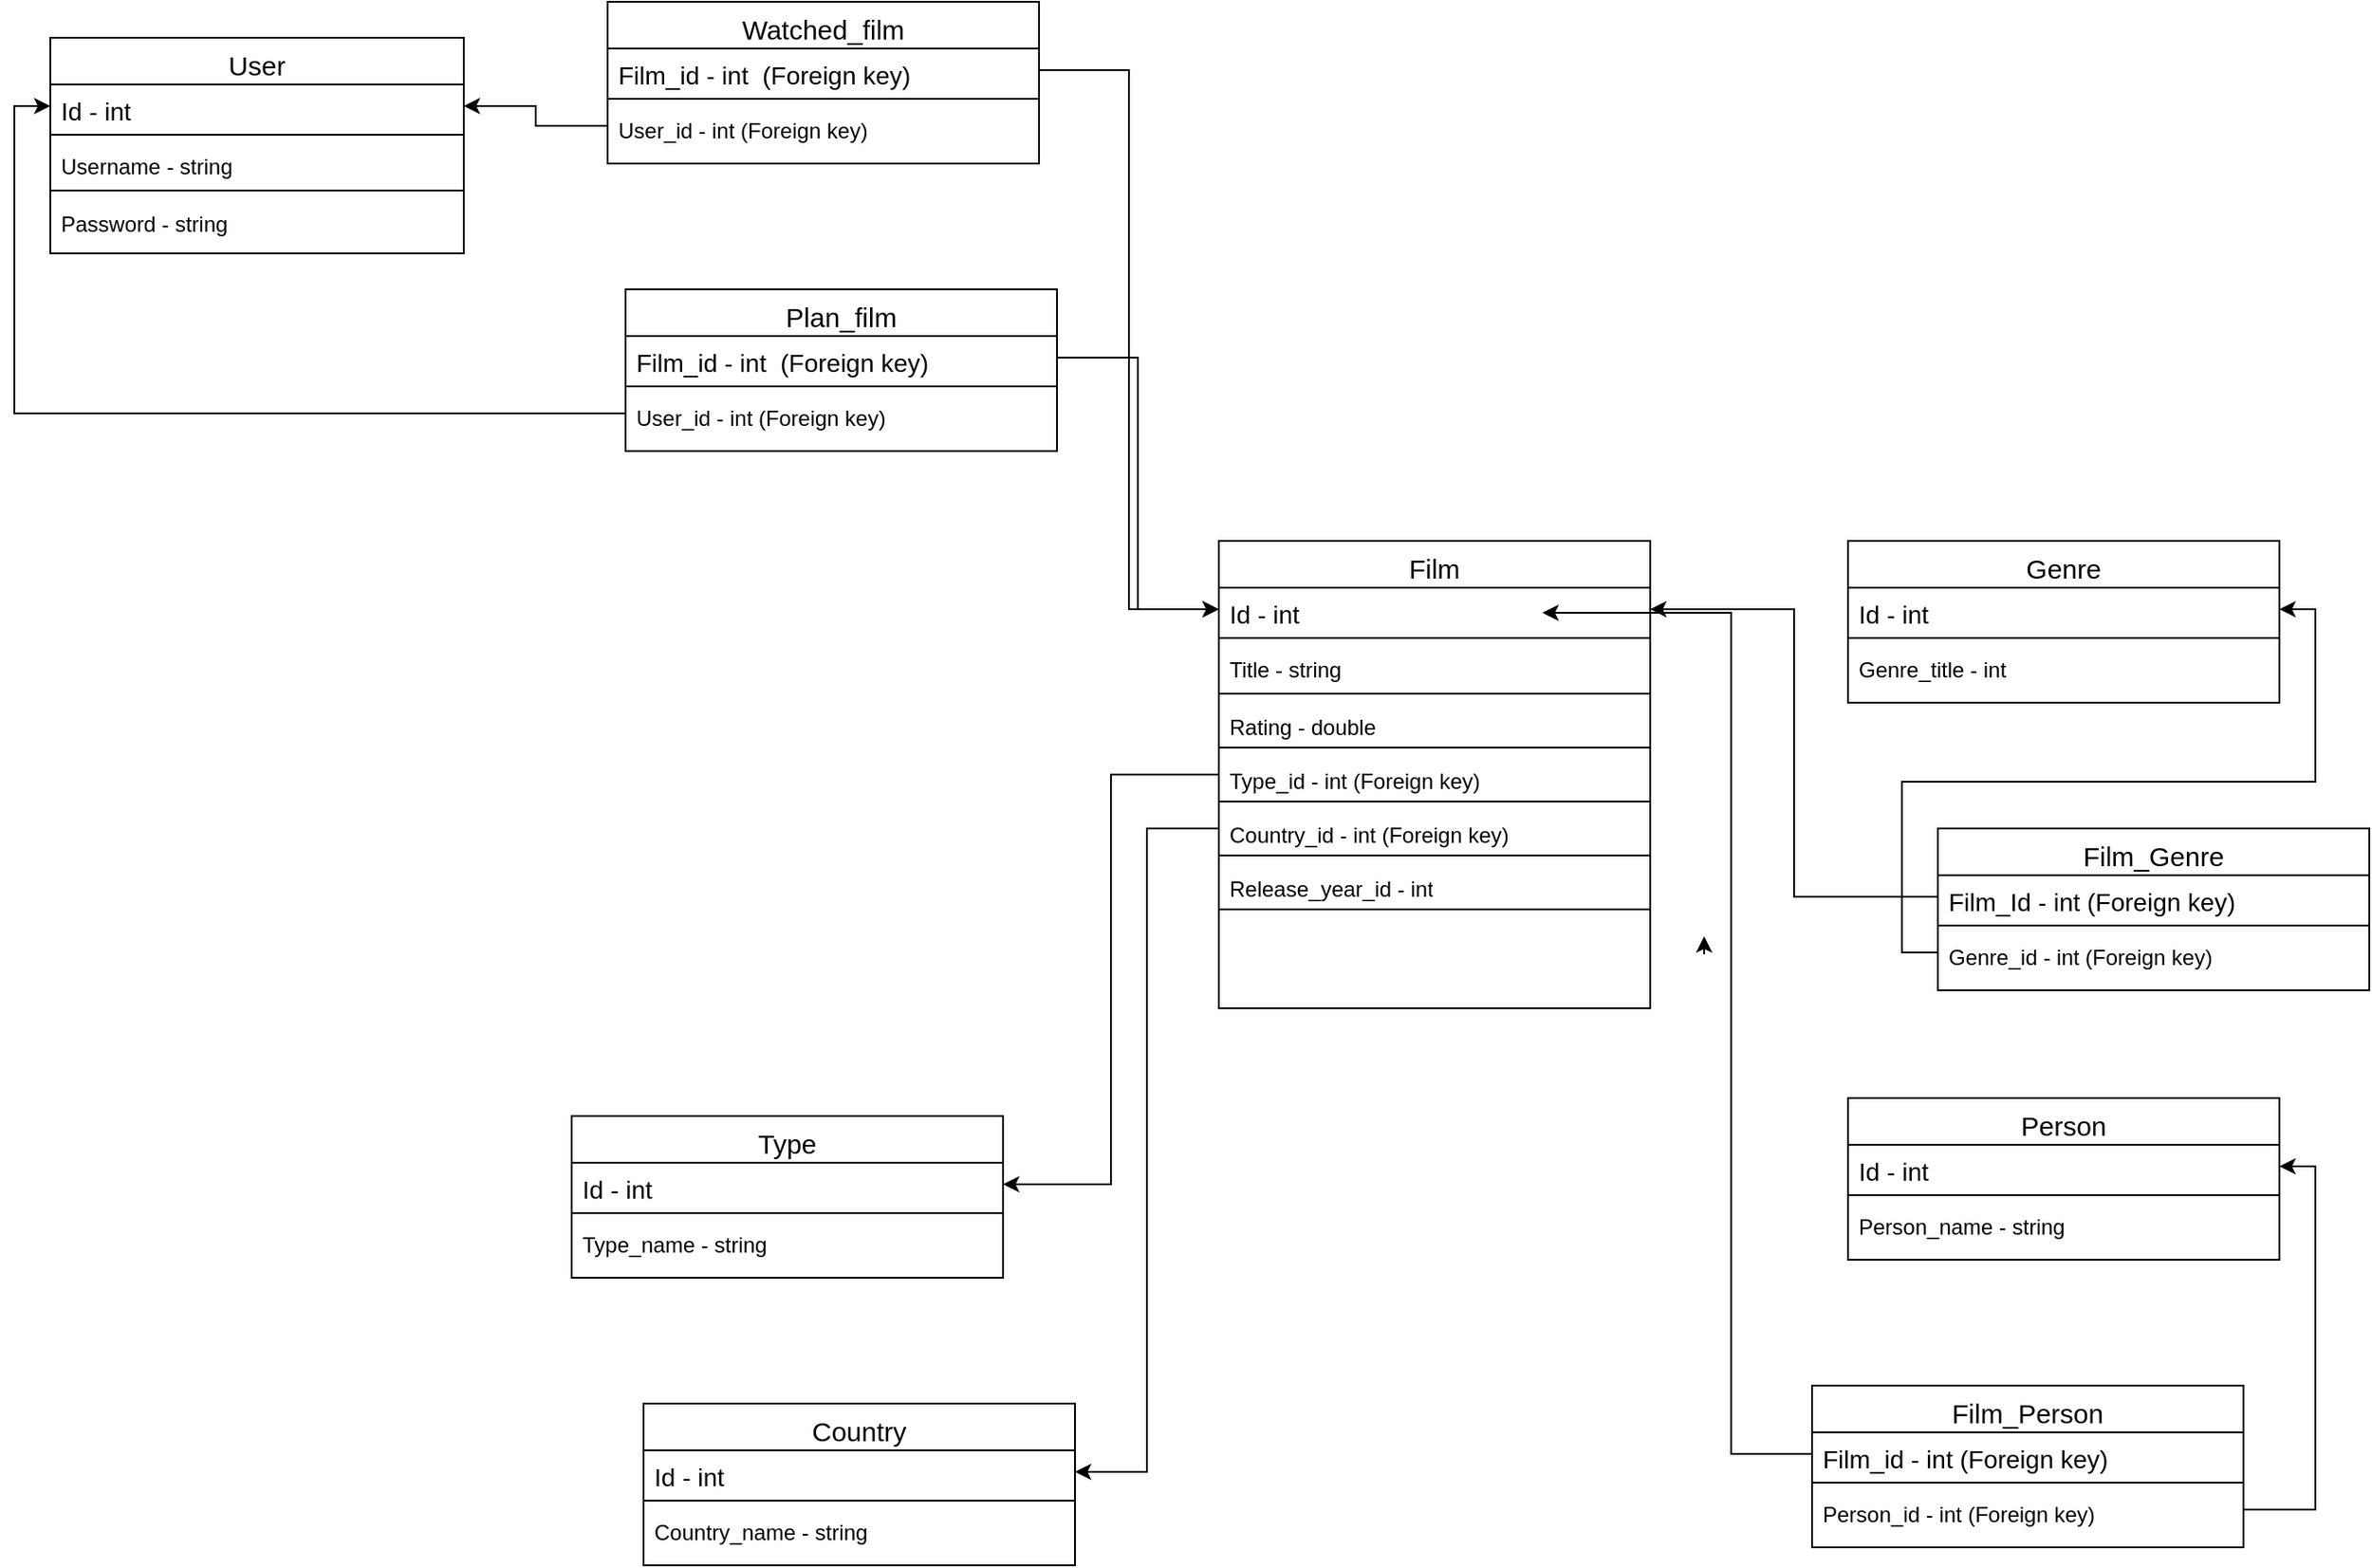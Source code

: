 <mxfile version="23.1.1" type="device">
  <diagram id="C5RBs43oDa-KdzZeNtuy" name="Page-1">
    <mxGraphModel dx="2213" dy="1960" grid="1" gridSize="10" guides="1" tooltips="1" connect="1" arrows="1" fold="1" page="1" pageScale="1" pageWidth="827" pageHeight="1169" math="0" shadow="0">
      <root>
        <mxCell id="WIyWlLk6GJQsqaUBKTNV-0" />
        <mxCell id="WIyWlLk6GJQsqaUBKTNV-1" parent="WIyWlLk6GJQsqaUBKTNV-0" />
        <mxCell id="03zo-ocTMiIhfhIkoa9k-21" style="edgeStyle=orthogonalEdgeStyle;rounded=0;orthogonalLoop=1;jettySize=auto;html=1;" edge="1" parent="WIyWlLk6GJQsqaUBKTNV-1">
          <mxGeometry relative="1" as="geometry">
            <mxPoint x="240" y="300" as="targetPoint" />
            <mxPoint x="240" y="310" as="sourcePoint" />
          </mxGeometry>
        </mxCell>
        <mxCell id="zkfFHV4jXpPFQw0GAbJ--6" value="Film" style="swimlane;fontStyle=0;align=center;verticalAlign=top;childLayout=stackLayout;horizontal=1;startSize=26;horizontalStack=0;resizeParent=1;resizeLast=0;collapsible=1;marginBottom=0;rounded=0;shadow=0;strokeWidth=1;fontSize=15;" parent="WIyWlLk6GJQsqaUBKTNV-1" vertex="1">
          <mxGeometry x="-30" y="80" width="240" height="260" as="geometry">
            <mxRectangle x="120" y="360" width="160" height="26" as="alternateBounds" />
          </mxGeometry>
        </mxCell>
        <mxCell id="zkfFHV4jXpPFQw0GAbJ--7" value="Id - int" style="text;align=left;verticalAlign=top;spacingLeft=4;spacingRight=4;overflow=hidden;rotatable=0;points=[[0,0.5],[1,0.5]];portConstraint=eastwest;fontSize=14;" parent="zkfFHV4jXpPFQw0GAbJ--6" vertex="1">
          <mxGeometry y="26" width="240" height="24" as="geometry" />
        </mxCell>
        <mxCell id="zkfFHV4jXpPFQw0GAbJ--9" value="" style="line;html=1;strokeWidth=1;align=left;verticalAlign=middle;spacingTop=-1;spacingLeft=3;spacingRight=3;rotatable=0;labelPosition=right;points=[];portConstraint=eastwest;" parent="zkfFHV4jXpPFQw0GAbJ--6" vertex="1">
          <mxGeometry y="50" width="240" height="8" as="geometry" />
        </mxCell>
        <mxCell id="03zo-ocTMiIhfhIkoa9k-12" value="Title - string" style="text;strokeColor=none;fillColor=none;spacingLeft=4;spacingRight=4;overflow=hidden;rotatable=0;points=[[0,0.5],[1,0.5]];portConstraint=eastwest;fontSize=12;whiteSpace=wrap;html=1;" vertex="1" parent="zkfFHV4jXpPFQw0GAbJ--6">
          <mxGeometry y="58" width="240" height="22" as="geometry" />
        </mxCell>
        <mxCell id="03zo-ocTMiIhfhIkoa9k-13" value="" style="line;strokeWidth=1;rotatable=0;dashed=0;labelPosition=right;align=left;verticalAlign=middle;spacingTop=0;spacingLeft=6;points=[];portConstraint=eastwest;" vertex="1" parent="zkfFHV4jXpPFQw0GAbJ--6">
          <mxGeometry y="80" width="240" height="10" as="geometry" />
        </mxCell>
        <mxCell id="03zo-ocTMiIhfhIkoa9k-16" value="Rating - double" style="text;strokeColor=none;fillColor=none;spacingLeft=4;spacingRight=4;overflow=hidden;rotatable=0;points=[[0,0.5],[1,0.5]];portConstraint=eastwest;fontSize=12;whiteSpace=wrap;html=1;" vertex="1" parent="zkfFHV4jXpPFQw0GAbJ--6">
          <mxGeometry y="90" width="240" height="20" as="geometry" />
        </mxCell>
        <mxCell id="03zo-ocTMiIhfhIkoa9k-17" value="" style="line;strokeWidth=1;rotatable=0;dashed=0;labelPosition=right;align=left;verticalAlign=middle;spacingTop=0;spacingLeft=6;points=[];portConstraint=eastwest;" vertex="1" parent="zkfFHV4jXpPFQw0GAbJ--6">
          <mxGeometry y="110" width="240" height="10" as="geometry" />
        </mxCell>
        <mxCell id="03zo-ocTMiIhfhIkoa9k-18" value="Type_id - int (Foreign key)" style="text;strokeColor=none;fillColor=none;spacingLeft=4;spacingRight=4;overflow=hidden;rotatable=0;points=[[0,0.5],[1,0.5]];portConstraint=eastwest;fontSize=12;whiteSpace=wrap;html=1;" vertex="1" parent="zkfFHV4jXpPFQw0GAbJ--6">
          <mxGeometry y="120" width="240" height="20" as="geometry" />
        </mxCell>
        <mxCell id="03zo-ocTMiIhfhIkoa9k-19" value="" style="line;strokeWidth=1;rotatable=0;dashed=0;labelPosition=right;align=left;verticalAlign=middle;spacingTop=0;spacingLeft=6;points=[];portConstraint=eastwest;" vertex="1" parent="zkfFHV4jXpPFQw0GAbJ--6">
          <mxGeometry y="140" width="240" height="10" as="geometry" />
        </mxCell>
        <mxCell id="03zo-ocTMiIhfhIkoa9k-20" value="Country_id - int (Foreign key)" style="text;strokeColor=none;fillColor=none;spacingLeft=4;spacingRight=4;overflow=hidden;rotatable=0;points=[[0,0.5],[1,0.5]];portConstraint=eastwest;fontSize=12;whiteSpace=wrap;html=1;" vertex="1" parent="zkfFHV4jXpPFQw0GAbJ--6">
          <mxGeometry y="150" width="240" height="20" as="geometry" />
        </mxCell>
        <mxCell id="03zo-ocTMiIhfhIkoa9k-22" value="" style="line;strokeWidth=1;rotatable=0;dashed=0;labelPosition=right;align=left;verticalAlign=middle;spacingTop=0;spacingLeft=6;points=[];portConstraint=eastwest;" vertex="1" parent="zkfFHV4jXpPFQw0GAbJ--6">
          <mxGeometry y="170" width="240" height="10" as="geometry" />
        </mxCell>
        <mxCell id="03zo-ocTMiIhfhIkoa9k-23" value="Release_year_id - int" style="text;strokeColor=none;fillColor=none;spacingLeft=4;spacingRight=4;overflow=hidden;rotatable=0;points=[[0,0.5],[1,0.5]];portConstraint=eastwest;fontSize=12;whiteSpace=wrap;html=1;" vertex="1" parent="zkfFHV4jXpPFQw0GAbJ--6">
          <mxGeometry y="180" width="240" height="20" as="geometry" />
        </mxCell>
        <mxCell id="03zo-ocTMiIhfhIkoa9k-24" value="" style="line;strokeWidth=1;rotatable=0;dashed=0;labelPosition=right;align=left;verticalAlign=middle;spacingTop=0;spacingLeft=6;points=[];portConstraint=eastwest;" vertex="1" parent="zkfFHV4jXpPFQw0GAbJ--6">
          <mxGeometry y="200" width="240" height="10" as="geometry" />
        </mxCell>
        <mxCell id="03zo-ocTMiIhfhIkoa9k-26" value="Film_Genre" style="swimlane;fontStyle=0;align=center;verticalAlign=top;childLayout=stackLayout;horizontal=1;startSize=26;horizontalStack=0;resizeParent=1;resizeLast=0;collapsible=1;marginBottom=0;rounded=0;shadow=0;strokeWidth=1;fontSize=15;" vertex="1" parent="WIyWlLk6GJQsqaUBKTNV-1">
          <mxGeometry x="370" y="240" width="240" height="90" as="geometry">
            <mxRectangle x="120" y="360" width="160" height="26" as="alternateBounds" />
          </mxGeometry>
        </mxCell>
        <mxCell id="03zo-ocTMiIhfhIkoa9k-27" value="Film_Id - int (Foreign key)" style="text;align=left;verticalAlign=top;spacingLeft=4;spacingRight=4;overflow=hidden;rotatable=0;points=[[0,0.5],[1,0.5]];portConstraint=eastwest;fontSize=14;" vertex="1" parent="03zo-ocTMiIhfhIkoa9k-26">
          <mxGeometry y="26" width="240" height="24" as="geometry" />
        </mxCell>
        <mxCell id="03zo-ocTMiIhfhIkoa9k-28" value="" style="line;html=1;strokeWidth=1;align=left;verticalAlign=middle;spacingTop=-1;spacingLeft=3;spacingRight=3;rotatable=0;labelPosition=right;points=[];portConstraint=eastwest;" vertex="1" parent="03zo-ocTMiIhfhIkoa9k-26">
          <mxGeometry y="50" width="240" height="8" as="geometry" />
        </mxCell>
        <mxCell id="03zo-ocTMiIhfhIkoa9k-29" value="Genre_id - int (Foreign key)" style="text;strokeColor=none;fillColor=none;spacingLeft=4;spacingRight=4;overflow=hidden;rotatable=0;points=[[0,0.5],[1,0.5]];portConstraint=eastwest;fontSize=12;whiteSpace=wrap;html=1;" vertex="1" parent="03zo-ocTMiIhfhIkoa9k-26">
          <mxGeometry y="58" width="240" height="22" as="geometry" />
        </mxCell>
        <mxCell id="03zo-ocTMiIhfhIkoa9k-40" value="Genre" style="swimlane;fontStyle=0;align=center;verticalAlign=top;childLayout=stackLayout;horizontal=1;startSize=26;horizontalStack=0;resizeParent=1;resizeLast=0;collapsible=1;marginBottom=0;rounded=0;shadow=0;strokeWidth=1;fontSize=15;" vertex="1" parent="WIyWlLk6GJQsqaUBKTNV-1">
          <mxGeometry x="320" y="80" width="240" height="90" as="geometry">
            <mxRectangle x="120" y="360" width="160" height="26" as="alternateBounds" />
          </mxGeometry>
        </mxCell>
        <mxCell id="03zo-ocTMiIhfhIkoa9k-41" value="Id - int" style="text;align=left;verticalAlign=top;spacingLeft=4;spacingRight=4;overflow=hidden;rotatable=0;points=[[0,0.5],[1,0.5]];portConstraint=eastwest;fontSize=14;" vertex="1" parent="03zo-ocTMiIhfhIkoa9k-40">
          <mxGeometry y="26" width="240" height="24" as="geometry" />
        </mxCell>
        <mxCell id="03zo-ocTMiIhfhIkoa9k-42" value="" style="line;html=1;strokeWidth=1;align=left;verticalAlign=middle;spacingTop=-1;spacingLeft=3;spacingRight=3;rotatable=0;labelPosition=right;points=[];portConstraint=eastwest;" vertex="1" parent="03zo-ocTMiIhfhIkoa9k-40">
          <mxGeometry y="50" width="240" height="8" as="geometry" />
        </mxCell>
        <mxCell id="03zo-ocTMiIhfhIkoa9k-43" value="Genre_title - int" style="text;strokeColor=none;fillColor=none;spacingLeft=4;spacingRight=4;overflow=hidden;rotatable=0;points=[[0,0.5],[1,0.5]];portConstraint=eastwest;fontSize=12;whiteSpace=wrap;html=1;" vertex="1" parent="03zo-ocTMiIhfhIkoa9k-40">
          <mxGeometry y="58" width="240" height="22" as="geometry" />
        </mxCell>
        <mxCell id="03zo-ocTMiIhfhIkoa9k-46" value="Person" style="swimlane;fontStyle=0;align=center;verticalAlign=top;childLayout=stackLayout;horizontal=1;startSize=26;horizontalStack=0;resizeParent=1;resizeLast=0;collapsible=1;marginBottom=0;rounded=0;shadow=0;strokeWidth=1;fontSize=15;" vertex="1" parent="WIyWlLk6GJQsqaUBKTNV-1">
          <mxGeometry x="320" y="390" width="240" height="90" as="geometry">
            <mxRectangle x="120" y="360" width="160" height="26" as="alternateBounds" />
          </mxGeometry>
        </mxCell>
        <mxCell id="03zo-ocTMiIhfhIkoa9k-47" value="Id - int" style="text;align=left;verticalAlign=top;spacingLeft=4;spacingRight=4;overflow=hidden;rotatable=0;points=[[0,0.5],[1,0.5]];portConstraint=eastwest;fontSize=14;" vertex="1" parent="03zo-ocTMiIhfhIkoa9k-46">
          <mxGeometry y="26" width="240" height="24" as="geometry" />
        </mxCell>
        <mxCell id="03zo-ocTMiIhfhIkoa9k-48" value="" style="line;html=1;strokeWidth=1;align=left;verticalAlign=middle;spacingTop=-1;spacingLeft=3;spacingRight=3;rotatable=0;labelPosition=right;points=[];portConstraint=eastwest;" vertex="1" parent="03zo-ocTMiIhfhIkoa9k-46">
          <mxGeometry y="50" width="240" height="8" as="geometry" />
        </mxCell>
        <mxCell id="03zo-ocTMiIhfhIkoa9k-49" value="Person_name - string" style="text;strokeColor=none;fillColor=none;spacingLeft=4;spacingRight=4;overflow=hidden;rotatable=0;points=[[0,0.5],[1,0.5]];portConstraint=eastwest;fontSize=12;whiteSpace=wrap;html=1;" vertex="1" parent="03zo-ocTMiIhfhIkoa9k-46">
          <mxGeometry y="58" width="240" height="22" as="geometry" />
        </mxCell>
        <mxCell id="03zo-ocTMiIhfhIkoa9k-50" value="Film_Person" style="swimlane;fontStyle=0;align=center;verticalAlign=top;childLayout=stackLayout;horizontal=1;startSize=26;horizontalStack=0;resizeParent=1;resizeLast=0;collapsible=1;marginBottom=0;rounded=0;shadow=0;strokeWidth=1;fontSize=15;" vertex="1" parent="WIyWlLk6GJQsqaUBKTNV-1">
          <mxGeometry x="300" y="550" width="240" height="90" as="geometry">
            <mxRectangle x="120" y="360" width="160" height="26" as="alternateBounds" />
          </mxGeometry>
        </mxCell>
        <mxCell id="03zo-ocTMiIhfhIkoa9k-51" value="Film_id - int (Foreign key)" style="text;align=left;verticalAlign=top;spacingLeft=4;spacingRight=4;overflow=hidden;rotatable=0;points=[[0,0.5],[1,0.5]];portConstraint=eastwest;fontSize=14;" vertex="1" parent="03zo-ocTMiIhfhIkoa9k-50">
          <mxGeometry y="26" width="240" height="24" as="geometry" />
        </mxCell>
        <mxCell id="03zo-ocTMiIhfhIkoa9k-52" value="" style="line;html=1;strokeWidth=1;align=left;verticalAlign=middle;spacingTop=-1;spacingLeft=3;spacingRight=3;rotatable=0;labelPosition=right;points=[];portConstraint=eastwest;" vertex="1" parent="03zo-ocTMiIhfhIkoa9k-50">
          <mxGeometry y="50" width="240" height="8" as="geometry" />
        </mxCell>
        <mxCell id="03zo-ocTMiIhfhIkoa9k-53" value="Person_id - int (Foreign key)" style="text;strokeColor=none;fillColor=none;spacingLeft=4;spacingRight=4;overflow=hidden;rotatable=0;points=[[0,0.5],[1,0.5]];portConstraint=eastwest;fontSize=12;whiteSpace=wrap;html=1;" vertex="1" parent="03zo-ocTMiIhfhIkoa9k-50">
          <mxGeometry y="58" width="240" height="22" as="geometry" />
        </mxCell>
        <mxCell id="03zo-ocTMiIhfhIkoa9k-56" value="Type" style="swimlane;fontStyle=0;align=center;verticalAlign=top;childLayout=stackLayout;horizontal=1;startSize=26;horizontalStack=0;resizeParent=1;resizeLast=0;collapsible=1;marginBottom=0;rounded=0;shadow=0;strokeWidth=1;fontSize=15;" vertex="1" parent="WIyWlLk6GJQsqaUBKTNV-1">
          <mxGeometry x="-390" y="400" width="240" height="90" as="geometry">
            <mxRectangle x="120" y="360" width="160" height="26" as="alternateBounds" />
          </mxGeometry>
        </mxCell>
        <mxCell id="03zo-ocTMiIhfhIkoa9k-57" value="Id - int" style="text;align=left;verticalAlign=top;spacingLeft=4;spacingRight=4;overflow=hidden;rotatable=0;points=[[0,0.5],[1,0.5]];portConstraint=eastwest;fontSize=14;" vertex="1" parent="03zo-ocTMiIhfhIkoa9k-56">
          <mxGeometry y="26" width="240" height="24" as="geometry" />
        </mxCell>
        <mxCell id="03zo-ocTMiIhfhIkoa9k-58" value="" style="line;html=1;strokeWidth=1;align=left;verticalAlign=middle;spacingTop=-1;spacingLeft=3;spacingRight=3;rotatable=0;labelPosition=right;points=[];portConstraint=eastwest;" vertex="1" parent="03zo-ocTMiIhfhIkoa9k-56">
          <mxGeometry y="50" width="240" height="8" as="geometry" />
        </mxCell>
        <mxCell id="03zo-ocTMiIhfhIkoa9k-59" value="Type_name - string" style="text;strokeColor=none;fillColor=none;spacingLeft=4;spacingRight=4;overflow=hidden;rotatable=0;points=[[0,0.5],[1,0.5]];portConstraint=eastwest;fontSize=12;whiteSpace=wrap;html=1;" vertex="1" parent="03zo-ocTMiIhfhIkoa9k-56">
          <mxGeometry y="58" width="240" height="22" as="geometry" />
        </mxCell>
        <mxCell id="03zo-ocTMiIhfhIkoa9k-62" value="Country" style="swimlane;fontStyle=0;align=center;verticalAlign=top;childLayout=stackLayout;horizontal=1;startSize=26;horizontalStack=0;resizeParent=1;resizeLast=0;collapsible=1;marginBottom=0;rounded=0;shadow=0;strokeWidth=1;fontSize=15;" vertex="1" parent="WIyWlLk6GJQsqaUBKTNV-1">
          <mxGeometry x="-350" y="560" width="240" height="90" as="geometry">
            <mxRectangle x="120" y="360" width="160" height="26" as="alternateBounds" />
          </mxGeometry>
        </mxCell>
        <mxCell id="03zo-ocTMiIhfhIkoa9k-63" value="Id - int" style="text;align=left;verticalAlign=top;spacingLeft=4;spacingRight=4;overflow=hidden;rotatable=0;points=[[0,0.5],[1,0.5]];portConstraint=eastwest;fontSize=14;" vertex="1" parent="03zo-ocTMiIhfhIkoa9k-62">
          <mxGeometry y="26" width="240" height="24" as="geometry" />
        </mxCell>
        <mxCell id="03zo-ocTMiIhfhIkoa9k-64" value="" style="line;html=1;strokeWidth=1;align=left;verticalAlign=middle;spacingTop=-1;spacingLeft=3;spacingRight=3;rotatable=0;labelPosition=right;points=[];portConstraint=eastwest;" vertex="1" parent="03zo-ocTMiIhfhIkoa9k-62">
          <mxGeometry y="50" width="240" height="8" as="geometry" />
        </mxCell>
        <mxCell id="03zo-ocTMiIhfhIkoa9k-65" value="Country_name - string" style="text;strokeColor=none;fillColor=none;spacingLeft=4;spacingRight=4;overflow=hidden;rotatable=0;points=[[0,0.5],[1,0.5]];portConstraint=eastwest;fontSize=12;whiteSpace=wrap;html=1;" vertex="1" parent="03zo-ocTMiIhfhIkoa9k-62">
          <mxGeometry y="58" width="240" height="22" as="geometry" />
        </mxCell>
        <mxCell id="03zo-ocTMiIhfhIkoa9k-67" value="User" style="swimlane;fontStyle=0;align=center;verticalAlign=top;childLayout=stackLayout;horizontal=1;startSize=26;horizontalStack=0;resizeParent=1;resizeLast=0;collapsible=1;marginBottom=0;rounded=0;shadow=0;strokeWidth=1;fontSize=15;" vertex="1" parent="WIyWlLk6GJQsqaUBKTNV-1">
          <mxGeometry x="-680" y="-200" width="230" height="120" as="geometry">
            <mxRectangle x="120" y="360" width="160" height="26" as="alternateBounds" />
          </mxGeometry>
        </mxCell>
        <mxCell id="03zo-ocTMiIhfhIkoa9k-68" value="Id - int" style="text;align=left;verticalAlign=top;spacingLeft=4;spacingRight=4;overflow=hidden;rotatable=0;points=[[0,0.5],[1,0.5]];portConstraint=eastwest;fontSize=14;" vertex="1" parent="03zo-ocTMiIhfhIkoa9k-67">
          <mxGeometry y="26" width="230" height="24" as="geometry" />
        </mxCell>
        <mxCell id="03zo-ocTMiIhfhIkoa9k-69" value="" style="line;html=1;strokeWidth=1;align=left;verticalAlign=middle;spacingTop=-1;spacingLeft=3;spacingRight=3;rotatable=0;labelPosition=right;points=[];portConstraint=eastwest;" vertex="1" parent="03zo-ocTMiIhfhIkoa9k-67">
          <mxGeometry y="50" width="230" height="8" as="geometry" />
        </mxCell>
        <mxCell id="03zo-ocTMiIhfhIkoa9k-70" value="Username - string" style="text;strokeColor=none;fillColor=none;spacingLeft=4;spacingRight=4;overflow=hidden;rotatable=0;points=[[0,0.5],[1,0.5]];portConstraint=eastwest;fontSize=12;whiteSpace=wrap;html=1;" vertex="1" parent="03zo-ocTMiIhfhIkoa9k-67">
          <mxGeometry y="58" width="230" height="22" as="geometry" />
        </mxCell>
        <mxCell id="03zo-ocTMiIhfhIkoa9k-72" value="" style="line;strokeWidth=1;rotatable=0;dashed=0;labelPosition=right;align=left;verticalAlign=middle;spacingTop=0;spacingLeft=6;points=[];portConstraint=eastwest;" vertex="1" parent="03zo-ocTMiIhfhIkoa9k-67">
          <mxGeometry y="80" width="230" height="10" as="geometry" />
        </mxCell>
        <mxCell id="03zo-ocTMiIhfhIkoa9k-71" value="Password - string" style="text;strokeColor=none;fillColor=none;spacingLeft=4;spacingRight=4;overflow=hidden;rotatable=0;points=[[0,0.5],[1,0.5]];portConstraint=eastwest;fontSize=12;whiteSpace=wrap;html=1;" vertex="1" parent="03zo-ocTMiIhfhIkoa9k-67">
          <mxGeometry y="90" width="230" height="30" as="geometry" />
        </mxCell>
        <mxCell id="03zo-ocTMiIhfhIkoa9k-73" value="" style="line;strokeWidth=1;rotatable=0;dashed=0;labelPosition=right;align=left;verticalAlign=middle;spacingTop=0;spacingLeft=6;points=[];portConstraint=eastwest;" vertex="1" parent="03zo-ocTMiIhfhIkoa9k-67">
          <mxGeometry y="120" width="230" as="geometry" />
        </mxCell>
        <mxCell id="03zo-ocTMiIhfhIkoa9k-74" value="Watched_film" style="swimlane;fontStyle=0;align=center;verticalAlign=top;childLayout=stackLayout;horizontal=1;startSize=26;horizontalStack=0;resizeParent=1;resizeLast=0;collapsible=1;marginBottom=0;rounded=0;shadow=0;strokeWidth=1;fontSize=15;" vertex="1" parent="WIyWlLk6GJQsqaUBKTNV-1">
          <mxGeometry x="-370" y="-220" width="240" height="90" as="geometry">
            <mxRectangle x="120" y="360" width="160" height="26" as="alternateBounds" />
          </mxGeometry>
        </mxCell>
        <mxCell id="03zo-ocTMiIhfhIkoa9k-75" value="Film_id - int  (Foreign key)" style="text;align=left;verticalAlign=top;spacingLeft=4;spacingRight=4;overflow=hidden;rotatable=0;points=[[0,0.5],[1,0.5]];portConstraint=eastwest;fontSize=14;" vertex="1" parent="03zo-ocTMiIhfhIkoa9k-74">
          <mxGeometry y="26" width="240" height="24" as="geometry" />
        </mxCell>
        <mxCell id="03zo-ocTMiIhfhIkoa9k-76" value="" style="line;html=1;strokeWidth=1;align=left;verticalAlign=middle;spacingTop=-1;spacingLeft=3;spacingRight=3;rotatable=0;labelPosition=right;points=[];portConstraint=eastwest;" vertex="1" parent="03zo-ocTMiIhfhIkoa9k-74">
          <mxGeometry y="50" width="240" height="8" as="geometry" />
        </mxCell>
        <mxCell id="03zo-ocTMiIhfhIkoa9k-77" value="User_id - int (Foreign key)" style="text;strokeColor=none;fillColor=none;spacingLeft=4;spacingRight=4;overflow=hidden;rotatable=0;points=[[0,0.5],[1,0.5]];portConstraint=eastwest;fontSize=12;whiteSpace=wrap;html=1;" vertex="1" parent="03zo-ocTMiIhfhIkoa9k-74">
          <mxGeometry y="58" width="240" height="22" as="geometry" />
        </mxCell>
        <mxCell id="03zo-ocTMiIhfhIkoa9k-78" value="Plan_film" style="swimlane;fontStyle=0;align=center;verticalAlign=top;childLayout=stackLayout;horizontal=1;startSize=26;horizontalStack=0;resizeParent=1;resizeLast=0;collapsible=1;marginBottom=0;rounded=0;shadow=0;strokeWidth=1;fontSize=15;" vertex="1" parent="WIyWlLk6GJQsqaUBKTNV-1">
          <mxGeometry x="-360" y="-60" width="240" height="90" as="geometry">
            <mxRectangle x="120" y="360" width="160" height="26" as="alternateBounds" />
          </mxGeometry>
        </mxCell>
        <mxCell id="03zo-ocTMiIhfhIkoa9k-79" value="Film_id - int  (Foreign key)" style="text;align=left;verticalAlign=top;spacingLeft=4;spacingRight=4;overflow=hidden;rotatable=0;points=[[0,0.5],[1,0.5]];portConstraint=eastwest;fontSize=14;" vertex="1" parent="03zo-ocTMiIhfhIkoa9k-78">
          <mxGeometry y="26" width="240" height="24" as="geometry" />
        </mxCell>
        <mxCell id="03zo-ocTMiIhfhIkoa9k-80" value="" style="line;html=1;strokeWidth=1;align=left;verticalAlign=middle;spacingTop=-1;spacingLeft=3;spacingRight=3;rotatable=0;labelPosition=right;points=[];portConstraint=eastwest;" vertex="1" parent="03zo-ocTMiIhfhIkoa9k-78">
          <mxGeometry y="50" width="240" height="8" as="geometry" />
        </mxCell>
        <mxCell id="03zo-ocTMiIhfhIkoa9k-81" value="User_id - int (Foreign key)" style="text;strokeColor=none;fillColor=none;spacingLeft=4;spacingRight=4;overflow=hidden;rotatable=0;points=[[0,0.5],[1,0.5]];portConstraint=eastwest;fontSize=12;whiteSpace=wrap;html=1;" vertex="1" parent="03zo-ocTMiIhfhIkoa9k-78">
          <mxGeometry y="58" width="240" height="22" as="geometry" />
        </mxCell>
        <mxCell id="03zo-ocTMiIhfhIkoa9k-82" style="edgeStyle=orthogonalEdgeStyle;rounded=0;orthogonalLoop=1;jettySize=auto;html=1;entryX=1;entryY=0.5;entryDx=0;entryDy=0;" edge="1" parent="WIyWlLk6GJQsqaUBKTNV-1" source="03zo-ocTMiIhfhIkoa9k-18" target="03zo-ocTMiIhfhIkoa9k-57">
          <mxGeometry relative="1" as="geometry" />
        </mxCell>
        <mxCell id="03zo-ocTMiIhfhIkoa9k-83" style="edgeStyle=orthogonalEdgeStyle;rounded=0;orthogonalLoop=1;jettySize=auto;html=1;entryX=1;entryY=0.5;entryDx=0;entryDy=0;" edge="1" parent="WIyWlLk6GJQsqaUBKTNV-1" source="03zo-ocTMiIhfhIkoa9k-20" target="03zo-ocTMiIhfhIkoa9k-63">
          <mxGeometry relative="1" as="geometry" />
        </mxCell>
        <mxCell id="03zo-ocTMiIhfhIkoa9k-84" style="edgeStyle=orthogonalEdgeStyle;rounded=0;orthogonalLoop=1;jettySize=auto;html=1;entryX=1;entryY=0.5;entryDx=0;entryDy=0;" edge="1" parent="WIyWlLk6GJQsqaUBKTNV-1" source="03zo-ocTMiIhfhIkoa9k-27" target="zkfFHV4jXpPFQw0GAbJ--7">
          <mxGeometry relative="1" as="geometry" />
        </mxCell>
        <mxCell id="03zo-ocTMiIhfhIkoa9k-85" style="edgeStyle=orthogonalEdgeStyle;rounded=0;orthogonalLoop=1;jettySize=auto;html=1;entryX=1;entryY=0.5;entryDx=0;entryDy=0;" edge="1" parent="WIyWlLk6GJQsqaUBKTNV-1" source="03zo-ocTMiIhfhIkoa9k-29" target="03zo-ocTMiIhfhIkoa9k-41">
          <mxGeometry relative="1" as="geometry">
            <mxPoint x="680" y="90" as="targetPoint" />
          </mxGeometry>
        </mxCell>
        <mxCell id="03zo-ocTMiIhfhIkoa9k-86" style="edgeStyle=orthogonalEdgeStyle;rounded=0;orthogonalLoop=1;jettySize=auto;html=1;entryX=0;entryY=0.5;entryDx=0;entryDy=0;" edge="1" parent="WIyWlLk6GJQsqaUBKTNV-1" source="03zo-ocTMiIhfhIkoa9k-75" target="zkfFHV4jXpPFQw0GAbJ--7">
          <mxGeometry relative="1" as="geometry" />
        </mxCell>
        <mxCell id="03zo-ocTMiIhfhIkoa9k-87" style="edgeStyle=orthogonalEdgeStyle;rounded=0;orthogonalLoop=1;jettySize=auto;html=1;entryX=0;entryY=0.5;entryDx=0;entryDy=0;" edge="1" parent="WIyWlLk6GJQsqaUBKTNV-1" source="03zo-ocTMiIhfhIkoa9k-79" target="zkfFHV4jXpPFQw0GAbJ--7">
          <mxGeometry relative="1" as="geometry">
            <mxPoint x="-40" y="120" as="targetPoint" />
          </mxGeometry>
        </mxCell>
        <mxCell id="03zo-ocTMiIhfhIkoa9k-89" style="edgeStyle=orthogonalEdgeStyle;rounded=0;orthogonalLoop=1;jettySize=auto;html=1;entryX=0;entryY=0.5;entryDx=0;entryDy=0;" edge="1" parent="WIyWlLk6GJQsqaUBKTNV-1" source="03zo-ocTMiIhfhIkoa9k-81" target="03zo-ocTMiIhfhIkoa9k-68">
          <mxGeometry relative="1" as="geometry">
            <mxPoint x="40" y="-160" as="targetPoint" />
          </mxGeometry>
        </mxCell>
        <mxCell id="03zo-ocTMiIhfhIkoa9k-92" style="edgeStyle=orthogonalEdgeStyle;rounded=0;orthogonalLoop=1;jettySize=auto;html=1;" edge="1" parent="WIyWlLk6GJQsqaUBKTNV-1" source="03zo-ocTMiIhfhIkoa9k-77" target="03zo-ocTMiIhfhIkoa9k-68">
          <mxGeometry relative="1" as="geometry" />
        </mxCell>
        <mxCell id="03zo-ocTMiIhfhIkoa9k-93" style="edgeStyle=orthogonalEdgeStyle;rounded=0;orthogonalLoop=1;jettySize=auto;html=1;entryX=0.75;entryY=0.583;entryDx=0;entryDy=0;entryPerimeter=0;" edge="1" parent="WIyWlLk6GJQsqaUBKTNV-1" source="03zo-ocTMiIhfhIkoa9k-51" target="zkfFHV4jXpPFQw0GAbJ--7">
          <mxGeometry relative="1" as="geometry" />
        </mxCell>
        <mxCell id="03zo-ocTMiIhfhIkoa9k-94" style="edgeStyle=orthogonalEdgeStyle;rounded=0;orthogonalLoop=1;jettySize=auto;html=1;entryX=1;entryY=0.5;entryDx=0;entryDy=0;" edge="1" parent="WIyWlLk6GJQsqaUBKTNV-1" source="03zo-ocTMiIhfhIkoa9k-53" target="03zo-ocTMiIhfhIkoa9k-47">
          <mxGeometry relative="1" as="geometry" />
        </mxCell>
      </root>
    </mxGraphModel>
  </diagram>
</mxfile>

